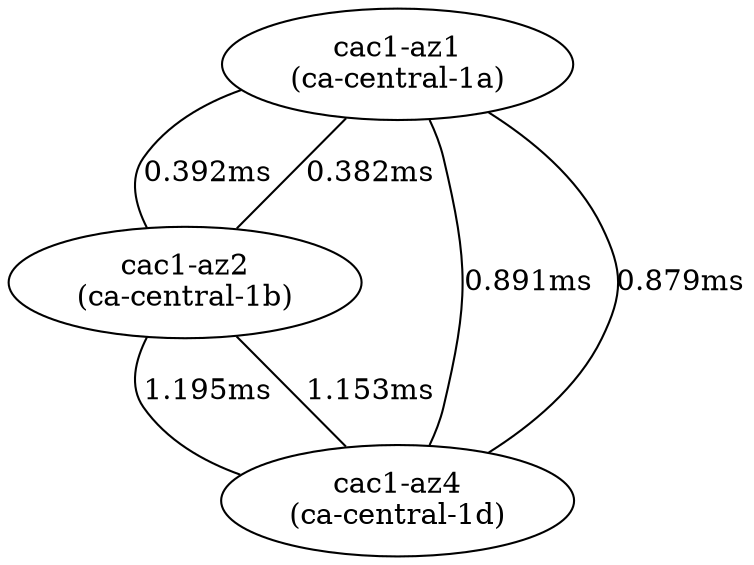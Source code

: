 graph "Inter-AZ Latency" {
	overlap=scale
	splines=true
	"cac1-az1\n(ca-central-1a)"
	"cac1-az1\n(ca-central-1a)" -- "cac1-az2\n(ca-central-1b)" [label="0.392ms" len=1.5366400000000002]
	"cac1-az1\n(ca-central-1a)" -- "cac1-az4\n(ca-central-1d)" [label="0.891ms" len=7.93881]
	"cac1-az2\n(ca-central-1b)"
	"cac1-az2\n(ca-central-1b)" -- "cac1-az1\n(ca-central-1a)" [label="0.382ms" len=1.4592399999999999]
	"cac1-az2\n(ca-central-1b)" -- "cac1-az4\n(ca-central-1d)" [label="1.195ms" len=14.28025]
	"cac1-az4\n(ca-central-1d)"
	"cac1-az4\n(ca-central-1d)" -- "cac1-az1\n(ca-central-1a)" [label="0.879ms" len=7.7264100000000004]
	"cac1-az4\n(ca-central-1d)" -- "cac1-az2\n(ca-central-1b)" [label="1.153ms" len=13.29409]
}
